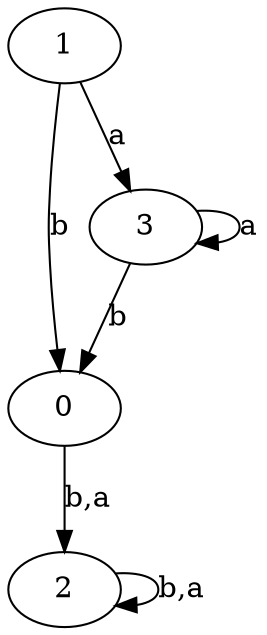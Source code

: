 digraph {
 ranksep=0.5;
 d2tdocpreamble = "\usetikzlibrary{automata}";
 d2tfigpreamble = "\tikzstyle{every state}= [ draw=blue!50,very thick,fill=blue!20]  \tikzstyle{auto}= [fill=white]";
 node [style="state"];
 edge [lblstyle="auto",topath="bend right", len=4  ]
  "0" [label="0",];
  "1" [label="1",];
  "2" [label="2",style = "state, initial"];
  "3" [label="3",style = "state, accepting"];
  "0" -> "2" [label="b,a"];
  "1" -> "0" [label="b"];
  "1" -> "3" [label="a"];
  "2" -> "2" [label="b,a",topath="loop above"];
  "3" -> "0" [label="b"];
  "3" -> "3" [label="a",topath="loop above"];
}